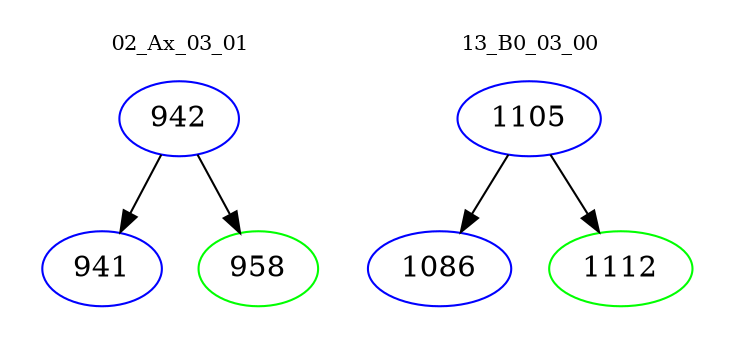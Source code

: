 digraph{
subgraph cluster_0 {
color = white
label = "02_Ax_03_01";
fontsize=10;
T0_942 [label="942", color="blue"]
T0_942 -> T0_941 [color="black"]
T0_941 [label="941", color="blue"]
T0_942 -> T0_958 [color="black"]
T0_958 [label="958", color="green"]
}
subgraph cluster_1 {
color = white
label = "13_B0_03_00";
fontsize=10;
T1_1105 [label="1105", color="blue"]
T1_1105 -> T1_1086 [color="black"]
T1_1086 [label="1086", color="blue"]
T1_1105 -> T1_1112 [color="black"]
T1_1112 [label="1112", color="green"]
}
}
